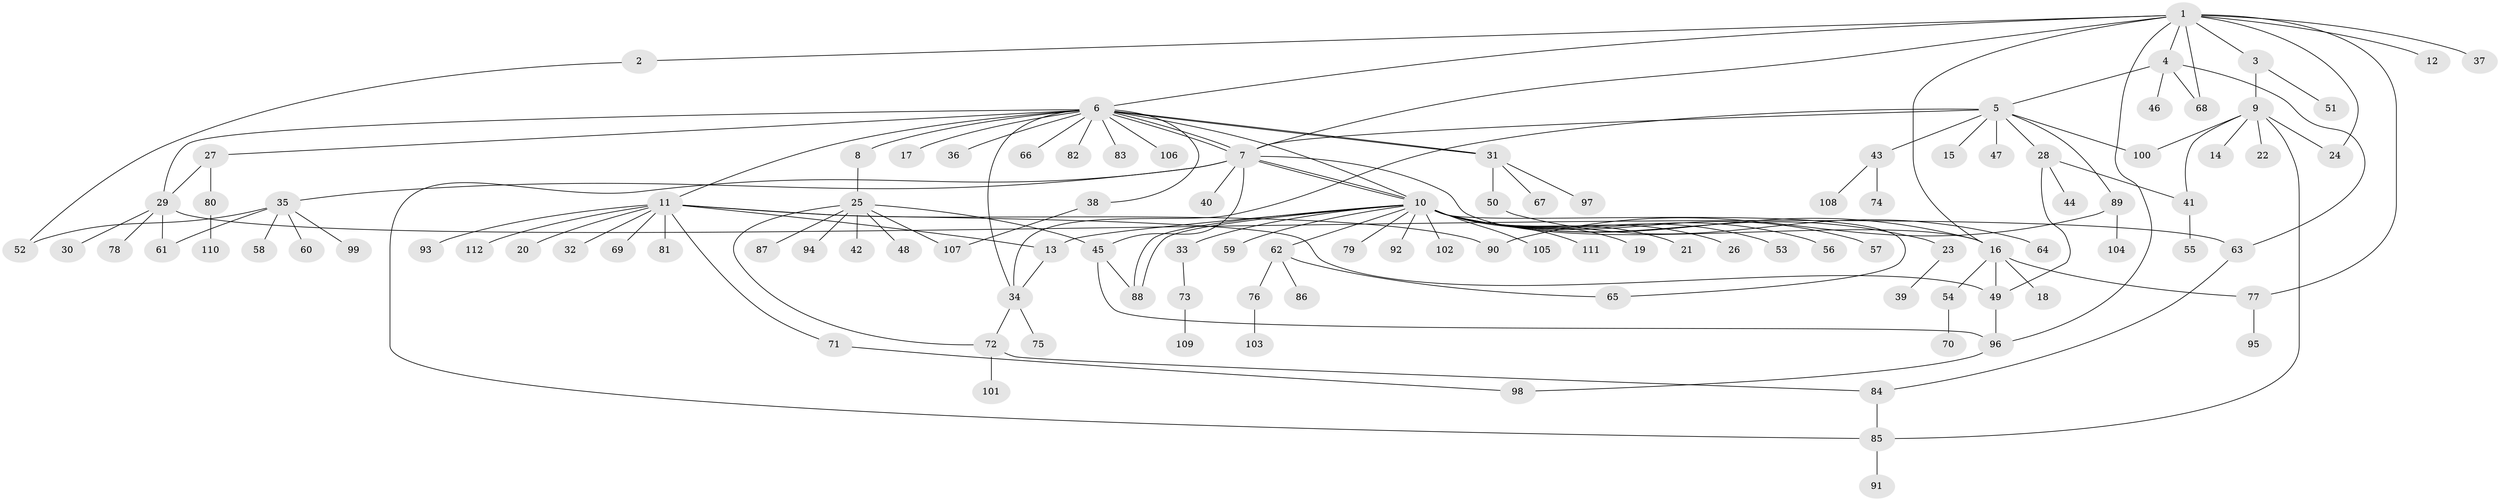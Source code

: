 // Generated by graph-tools (version 1.1) at 2025/49/03/09/25 03:49:49]
// undirected, 112 vertices, 146 edges
graph export_dot {
graph [start="1"]
  node [color=gray90,style=filled];
  1;
  2;
  3;
  4;
  5;
  6;
  7;
  8;
  9;
  10;
  11;
  12;
  13;
  14;
  15;
  16;
  17;
  18;
  19;
  20;
  21;
  22;
  23;
  24;
  25;
  26;
  27;
  28;
  29;
  30;
  31;
  32;
  33;
  34;
  35;
  36;
  37;
  38;
  39;
  40;
  41;
  42;
  43;
  44;
  45;
  46;
  47;
  48;
  49;
  50;
  51;
  52;
  53;
  54;
  55;
  56;
  57;
  58;
  59;
  60;
  61;
  62;
  63;
  64;
  65;
  66;
  67;
  68;
  69;
  70;
  71;
  72;
  73;
  74;
  75;
  76;
  77;
  78;
  79;
  80;
  81;
  82;
  83;
  84;
  85;
  86;
  87;
  88;
  89;
  90;
  91;
  92;
  93;
  94;
  95;
  96;
  97;
  98;
  99;
  100;
  101;
  102;
  103;
  104;
  105;
  106;
  107;
  108;
  109;
  110;
  111;
  112;
  1 -- 2;
  1 -- 3;
  1 -- 4;
  1 -- 6;
  1 -- 7;
  1 -- 12;
  1 -- 16;
  1 -- 24;
  1 -- 37;
  1 -- 68;
  1 -- 77;
  1 -- 96;
  2 -- 52;
  3 -- 9;
  3 -- 51;
  4 -- 5;
  4 -- 46;
  4 -- 63;
  4 -- 68;
  5 -- 7;
  5 -- 15;
  5 -- 28;
  5 -- 34;
  5 -- 43;
  5 -- 47;
  5 -- 89;
  5 -- 100;
  6 -- 7;
  6 -- 7;
  6 -- 8;
  6 -- 10;
  6 -- 11;
  6 -- 17;
  6 -- 27;
  6 -- 29;
  6 -- 31;
  6 -- 31;
  6 -- 34;
  6 -- 36;
  6 -- 38;
  6 -- 66;
  6 -- 82;
  6 -- 83;
  6 -- 106;
  7 -- 10;
  7 -- 10;
  7 -- 16;
  7 -- 35;
  7 -- 40;
  7 -- 45;
  7 -- 85;
  8 -- 25;
  9 -- 14;
  9 -- 22;
  9 -- 24;
  9 -- 41;
  9 -- 85;
  9 -- 100;
  10 -- 13;
  10 -- 16;
  10 -- 19;
  10 -- 21;
  10 -- 23;
  10 -- 26;
  10 -- 33;
  10 -- 53;
  10 -- 56;
  10 -- 57;
  10 -- 59;
  10 -- 62;
  10 -- 65;
  10 -- 79;
  10 -- 88;
  10 -- 88;
  10 -- 92;
  10 -- 102;
  10 -- 105;
  10 -- 111;
  11 -- 13;
  11 -- 20;
  11 -- 32;
  11 -- 49;
  11 -- 69;
  11 -- 71;
  11 -- 81;
  11 -- 90;
  11 -- 93;
  11 -- 112;
  13 -- 34;
  16 -- 18;
  16 -- 49;
  16 -- 54;
  16 -- 77;
  23 -- 39;
  25 -- 42;
  25 -- 45;
  25 -- 48;
  25 -- 72;
  25 -- 87;
  25 -- 94;
  25 -- 107;
  27 -- 29;
  27 -- 80;
  28 -- 41;
  28 -- 44;
  28 -- 49;
  29 -- 30;
  29 -- 61;
  29 -- 63;
  29 -- 78;
  31 -- 50;
  31 -- 67;
  31 -- 97;
  33 -- 73;
  34 -- 72;
  34 -- 75;
  35 -- 52;
  35 -- 58;
  35 -- 60;
  35 -- 61;
  35 -- 99;
  38 -- 107;
  41 -- 55;
  43 -- 74;
  43 -- 108;
  45 -- 88;
  45 -- 96;
  49 -- 96;
  50 -- 64;
  54 -- 70;
  62 -- 65;
  62 -- 76;
  62 -- 86;
  63 -- 84;
  71 -- 98;
  72 -- 84;
  72 -- 101;
  73 -- 109;
  76 -- 103;
  77 -- 95;
  80 -- 110;
  84 -- 85;
  85 -- 91;
  89 -- 90;
  89 -- 104;
  96 -- 98;
}
